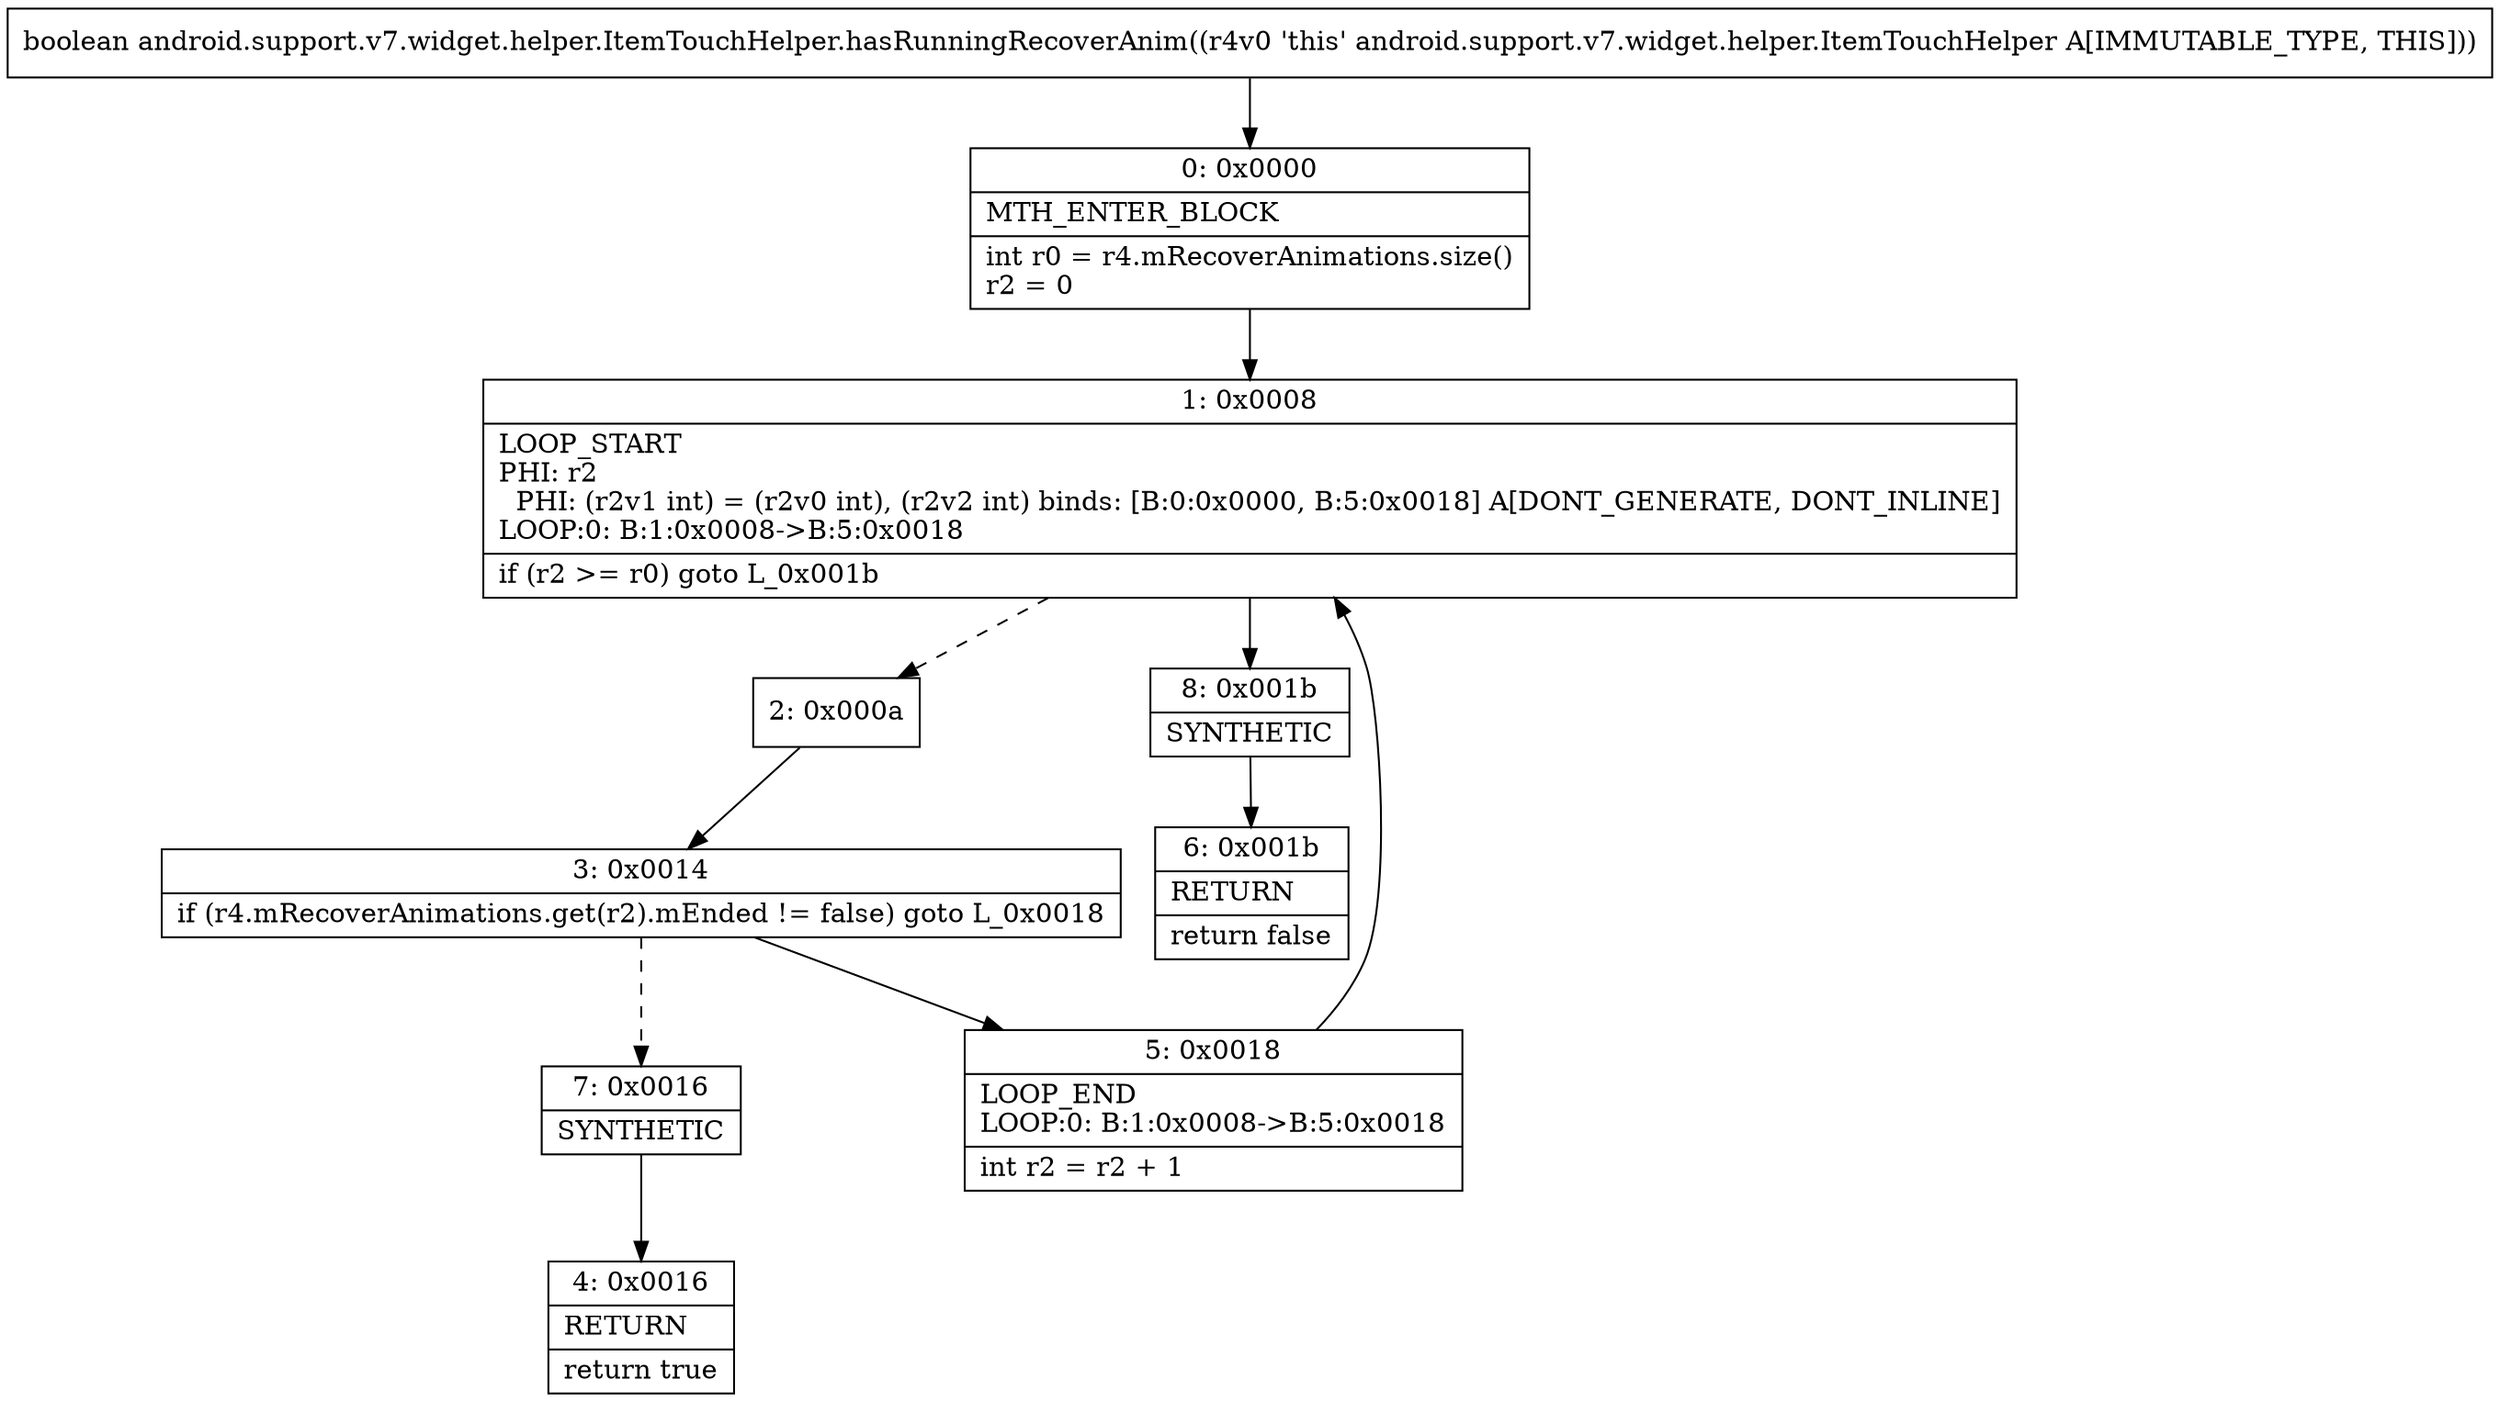 digraph "CFG forandroid.support.v7.widget.helper.ItemTouchHelper.hasRunningRecoverAnim()Z" {
Node_0 [shape=record,label="{0\:\ 0x0000|MTH_ENTER_BLOCK\l|int r0 = r4.mRecoverAnimations.size()\lr2 = 0\l}"];
Node_1 [shape=record,label="{1\:\ 0x0008|LOOP_START\lPHI: r2 \l  PHI: (r2v1 int) = (r2v0 int), (r2v2 int) binds: [B:0:0x0000, B:5:0x0018] A[DONT_GENERATE, DONT_INLINE]\lLOOP:0: B:1:0x0008\-\>B:5:0x0018\l|if (r2 \>= r0) goto L_0x001b\l}"];
Node_2 [shape=record,label="{2\:\ 0x000a}"];
Node_3 [shape=record,label="{3\:\ 0x0014|if (r4.mRecoverAnimations.get(r2).mEnded != false) goto L_0x0018\l}"];
Node_4 [shape=record,label="{4\:\ 0x0016|RETURN\l|return true\l}"];
Node_5 [shape=record,label="{5\:\ 0x0018|LOOP_END\lLOOP:0: B:1:0x0008\-\>B:5:0x0018\l|int r2 = r2 + 1\l}"];
Node_6 [shape=record,label="{6\:\ 0x001b|RETURN\l|return false\l}"];
Node_7 [shape=record,label="{7\:\ 0x0016|SYNTHETIC\l}"];
Node_8 [shape=record,label="{8\:\ 0x001b|SYNTHETIC\l}"];
MethodNode[shape=record,label="{boolean android.support.v7.widget.helper.ItemTouchHelper.hasRunningRecoverAnim((r4v0 'this' android.support.v7.widget.helper.ItemTouchHelper A[IMMUTABLE_TYPE, THIS])) }"];
MethodNode -> Node_0;
Node_0 -> Node_1;
Node_1 -> Node_2[style=dashed];
Node_1 -> Node_8;
Node_2 -> Node_3;
Node_3 -> Node_5;
Node_3 -> Node_7[style=dashed];
Node_5 -> Node_1;
Node_7 -> Node_4;
Node_8 -> Node_6;
}

